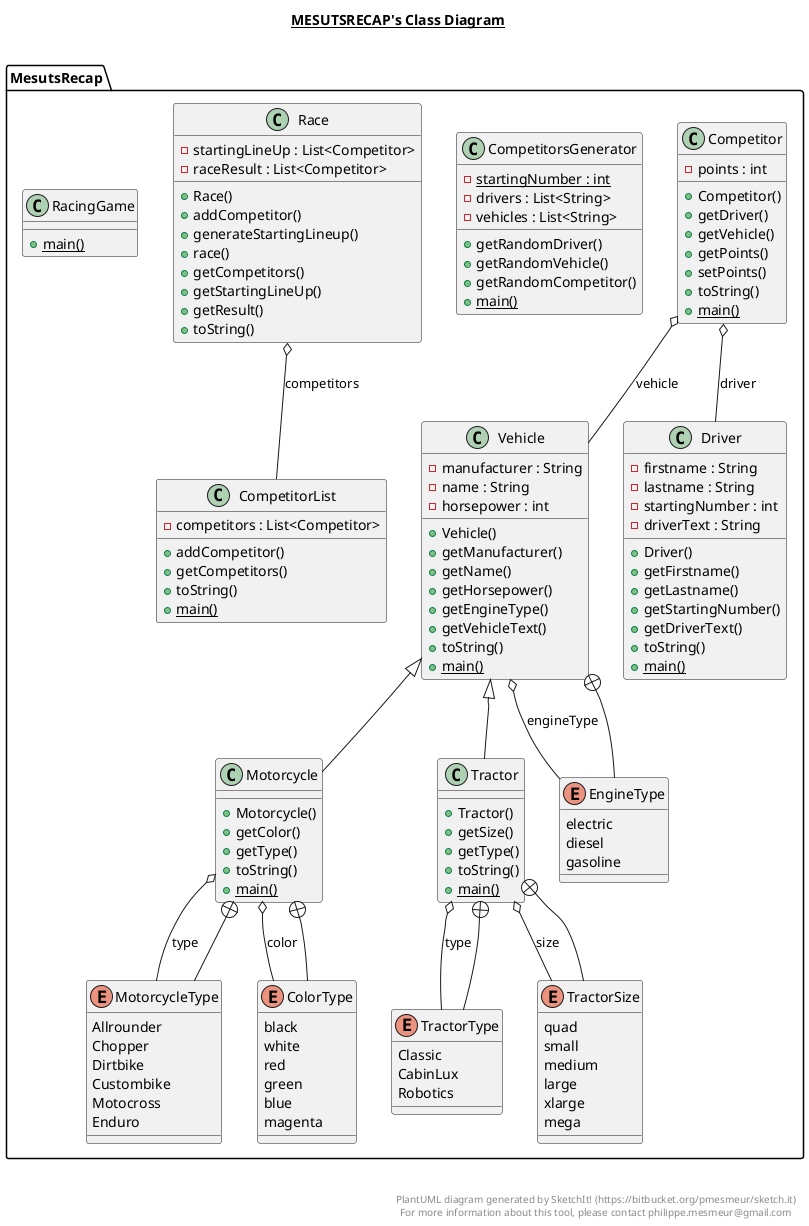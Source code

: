 @startuml

title __MESUTSRECAP's Class Diagram__\n

  package MesutsRecap {
    class Competitor {
        - points : int
        + Competitor()
        + getDriver()
        + getVehicle()
        + getPoints()
        + setPoints()
        + toString()
        {static} + main()
    }
  }
  

  package MesutsRecap {
    class CompetitorList {
        - competitors : List<Competitor>
        + addCompetitor()
        + getCompetitors()
        + toString()
        {static} + main()
    }
  }
  

  package MesutsRecap {
    class CompetitorsGenerator {
        {static} - startingNumber : int
        - drivers : List<String>
        - vehicles : List<String>
        + getRandomDriver()
        + getRandomVehicle()
        + getRandomCompetitor()
        {static} + main()
    }
  }
  

  package MesutsRecap {
    class Driver {
        - firstname : String
        - lastname : String
        - startingNumber : int
        - driverText : String
        + Driver()
        + getFirstname()
        + getLastname()
        + getStartingNumber()
        + getDriverText()
        + toString()
        {static} + main()
    }
  }
  

  package MesutsRecap {
    class Motorcycle {
        + Motorcycle()
        + getColor()
        + getType()
        + toString()
        {static} + main()
    }
  }
  

  package MesutsRecap {
    enum MotorcycleType {
      Allrounder
      Chopper
      Dirtbike
      Custombike
      Motocross
      Enduro
    }
  }
  

  package MesutsRecap {
    enum ColorType {
      black
      white
      red
      green
      blue
      magenta
    }
  }
  

  package MesutsRecap {
    class Race {
        - startingLineUp : List<Competitor>
        - raceResult : List<Competitor>
        + Race()
        + addCompetitor()
        + generateStartingLineup()
        + race()
        + getCompetitors()
        + getStartingLineUp()
        + getResult()
        + toString()
    }
  }
  

  package MesutsRecap {
    class RacingGame {
        {static} + main()
    }
  }
  

  package MesutsRecap {
    class Tractor {
        + Tractor()
        + getSize()
        + getType()
        + toString()
        {static} + main()
    }
  }
  

  package MesutsRecap {
    enum TractorType {
      Classic
      CabinLux
      Robotics
    }
  }
  

  package MesutsRecap {
    enum TractorSize {
      quad
      small
      medium
      large
      xlarge
      mega
    }
  }
  

  package MesutsRecap {
    class Vehicle {
        - manufacturer : String
        - name : String
        - horsepower : int
        + Vehicle()
        + getManufacturer()
        + getName()
        + getHorsepower()
        + getEngineType()
        + getVehicleText()
        + toString()
        {static} + main()
    }
  }
  

  package MesutsRecap {
    enum EngineType {
      electric
      diesel
      gasoline
    }
  }
  

  Competitor o-- Driver : driver
  Competitor o-- Vehicle : vehicle
  Motorcycle -up-|> Vehicle
  Motorcycle o-- ColorType : color
  Motorcycle o-- MotorcycleType : type
  Motorcycle +-down- MotorcycleType
  Motorcycle +-down- ColorType
  Race o-- CompetitorList : competitors
  Tractor -up-|> Vehicle
  Tractor o-- TractorType : type
  Tractor o-- TractorSize : size
  Tractor +-down- TractorType
  Tractor +-down- TractorSize
  Vehicle o-- EngineType : engineType
  Vehicle +-down- EngineType


right footer


PlantUML diagram generated by SketchIt! (https://bitbucket.org/pmesmeur/sketch.it)
For more information about this tool, please contact philippe.mesmeur@gmail.com
endfooter

@enduml
